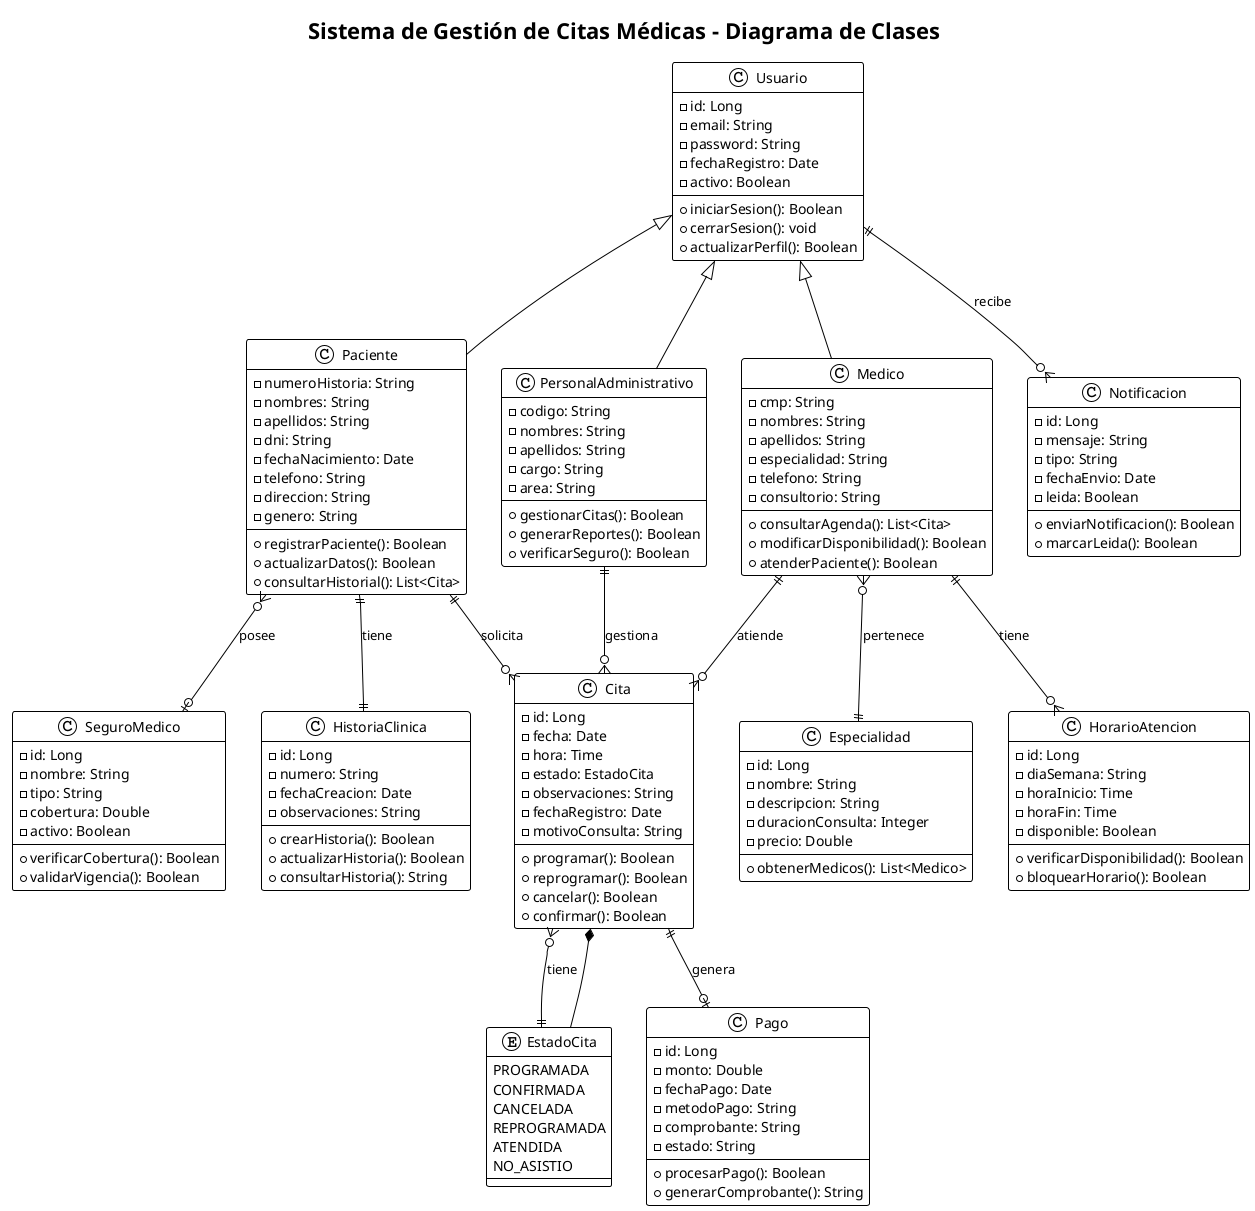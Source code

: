 @startuml diagrama_clases
!theme plain
title Sistema de Gestión de Citas Médicas - Diagrama de Clases

class Usuario {
    - id: Long
    - email: String
    - password: String
    - fechaRegistro: Date
    - activo: Boolean
    + iniciarSesion(): Boolean
    + cerrarSesion(): void
    + actualizarPerfil(): Boolean
}

class Paciente {
    - numeroHistoria: String
    - nombres: String
    - apellidos: String
    - dni: String
    - fechaNacimiento: Date
    - telefono: String
    - direccion: String
    - genero: String
    + registrarPaciente(): Boolean
    + actualizarDatos(): Boolean
    + consultarHistorial(): List<Cita>
}

class PersonalAdministrativo {
    - codigo: String
    - nombres: String
    - apellidos: String
    - cargo: String
    - area: String
    + gestionarCitas(): Boolean
    + generarReportes(): Boolean
    + verificarSeguro(): Boolean
}

class Medico {
    - cmp: String
    - nombres: String
    - apellidos: String
    - especialidad: String
    - telefono: String
    - consultorio: String
    + consultarAgenda(): List<Cita>
    + modificarDisponibilidad(): Boolean
    + atenderPaciente(): Boolean
}

class Especialidad {
    - id: Long
    - nombre: String
    - descripcion: String
    - duracionConsulta: Integer
    - precio: Double
    + obtenerMedicos(): List<Medico>
}

class Cita {
    - id: Long
    - fecha: Date
    - hora: Time
    - estado: EstadoCita
    - observaciones: String
    - fechaRegistro: Date
    - motivoConsulta: String
    + programar(): Boolean
    + reprogramar(): Boolean
    + cancelar(): Boolean
    + confirmar(): Boolean
}

class HorarioAtencion {
    - id: Long
    - diaSemana: String
    - horaInicio: Time
    - horaFin: Time
    - disponible: Boolean
    + verificarDisponibilidad(): Boolean
    + bloquearHorario(): Boolean
}

class SeguroMedico {
    - id: Long
    - nombre: String
    - tipo: String
    - cobertura: Double
    - activo: Boolean
    + verificarCobertura(): Boolean
    + validarVigencia(): Boolean
}

class HistoriaClinica {
    - id: Long
    - numero: String
    - fechaCreacion: Date
    - observaciones: String
    + crearHistoria(): Boolean
    + actualizarHistoria(): Boolean
    + consultarHistoria(): String
}

enum EstadoCita {
    PROGRAMADA
    CONFIRMADA
    CANCELADA
    REPROGRAMADA
    ATENDIDA
    NO_ASISTIO
}

class Pago {
    - id: Long
    - monto: Double
    - fechaPago: Date
    - metodoPago: String
    - comprobante: String
    - estado: String
    + procesarPago(): Boolean
    + generarComprobante(): String
}

class Notificacion {
    - id: Long
    - mensaje: String
    - tipo: String
    - fechaEnvio: Date
    - leida: Boolean
    + enviarNotificacion(): Boolean
    + marcarLeida(): Boolean
}

' Relaciones de herencia
Usuario <|-- Paciente
Usuario <|-- PersonalAdministrativo
Usuario <|-- Medico

' Relaciones de asociación
Paciente ||--o{ Cita : "solicita"
Medico ||--o{ Cita : "atiende"
PersonalAdministrativo ||--o{ Cita : "gestiona"
Medico }o--|| Especialidad : "pertenece"
Medico ||--o{ HorarioAtencion : "tiene"
Paciente }o--o| SeguroMedico : "posee"
Paciente ||--|| HistoriaClinica : "tiene"
Cita ||--o| Pago : "genera"
Cita }o--|| EstadoCita : "tiene"
Usuario ||--o{ Notificacion : "recibe"

' Relaciones de composición
Cita *-- EstadoCita

@enduml
